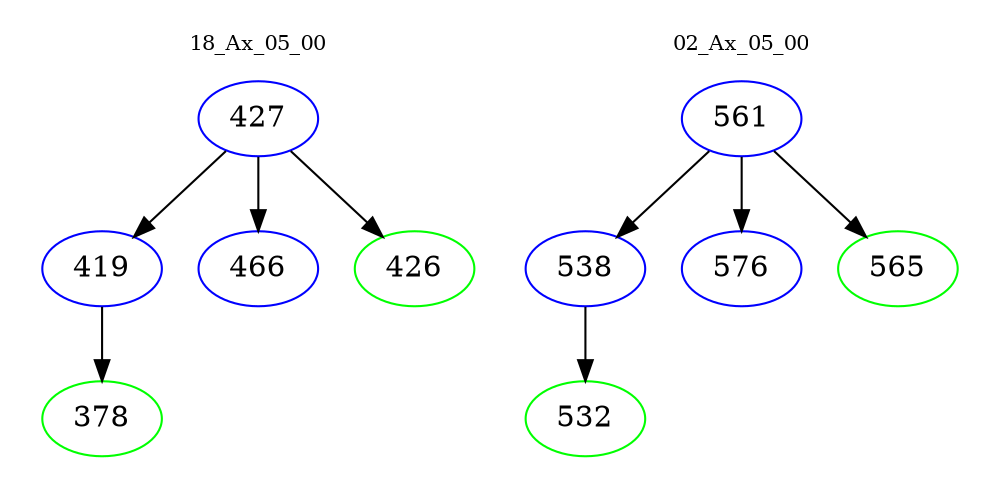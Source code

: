 digraph{
subgraph cluster_0 {
color = white
label = "18_Ax_05_00";
fontsize=10;
T0_427 [label="427", color="blue"]
T0_427 -> T0_419 [color="black"]
T0_419 [label="419", color="blue"]
T0_419 -> T0_378 [color="black"]
T0_378 [label="378", color="green"]
T0_427 -> T0_466 [color="black"]
T0_466 [label="466", color="blue"]
T0_427 -> T0_426 [color="black"]
T0_426 [label="426", color="green"]
}
subgraph cluster_1 {
color = white
label = "02_Ax_05_00";
fontsize=10;
T1_561 [label="561", color="blue"]
T1_561 -> T1_538 [color="black"]
T1_538 [label="538", color="blue"]
T1_538 -> T1_532 [color="black"]
T1_532 [label="532", color="green"]
T1_561 -> T1_576 [color="black"]
T1_576 [label="576", color="blue"]
T1_561 -> T1_565 [color="black"]
T1_565 [label="565", color="green"]
}
}
